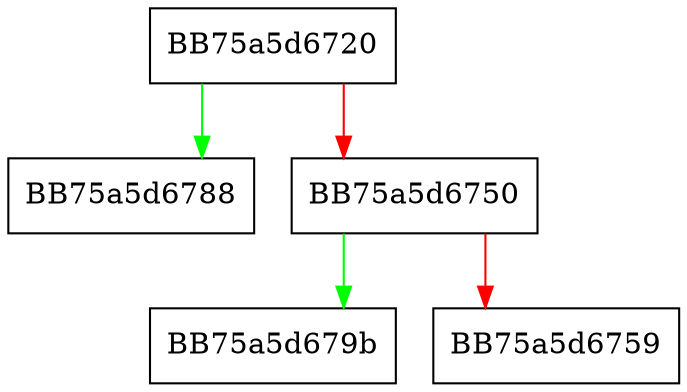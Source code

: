 digraph footerpage___index {
  node [shape="box"];
  graph [splines=ortho];
  BB75a5d6720 -> BB75a5d6788 [color="green"];
  BB75a5d6720 -> BB75a5d6750 [color="red"];
  BB75a5d6750 -> BB75a5d679b [color="green"];
  BB75a5d6750 -> BB75a5d6759 [color="red"];
}
